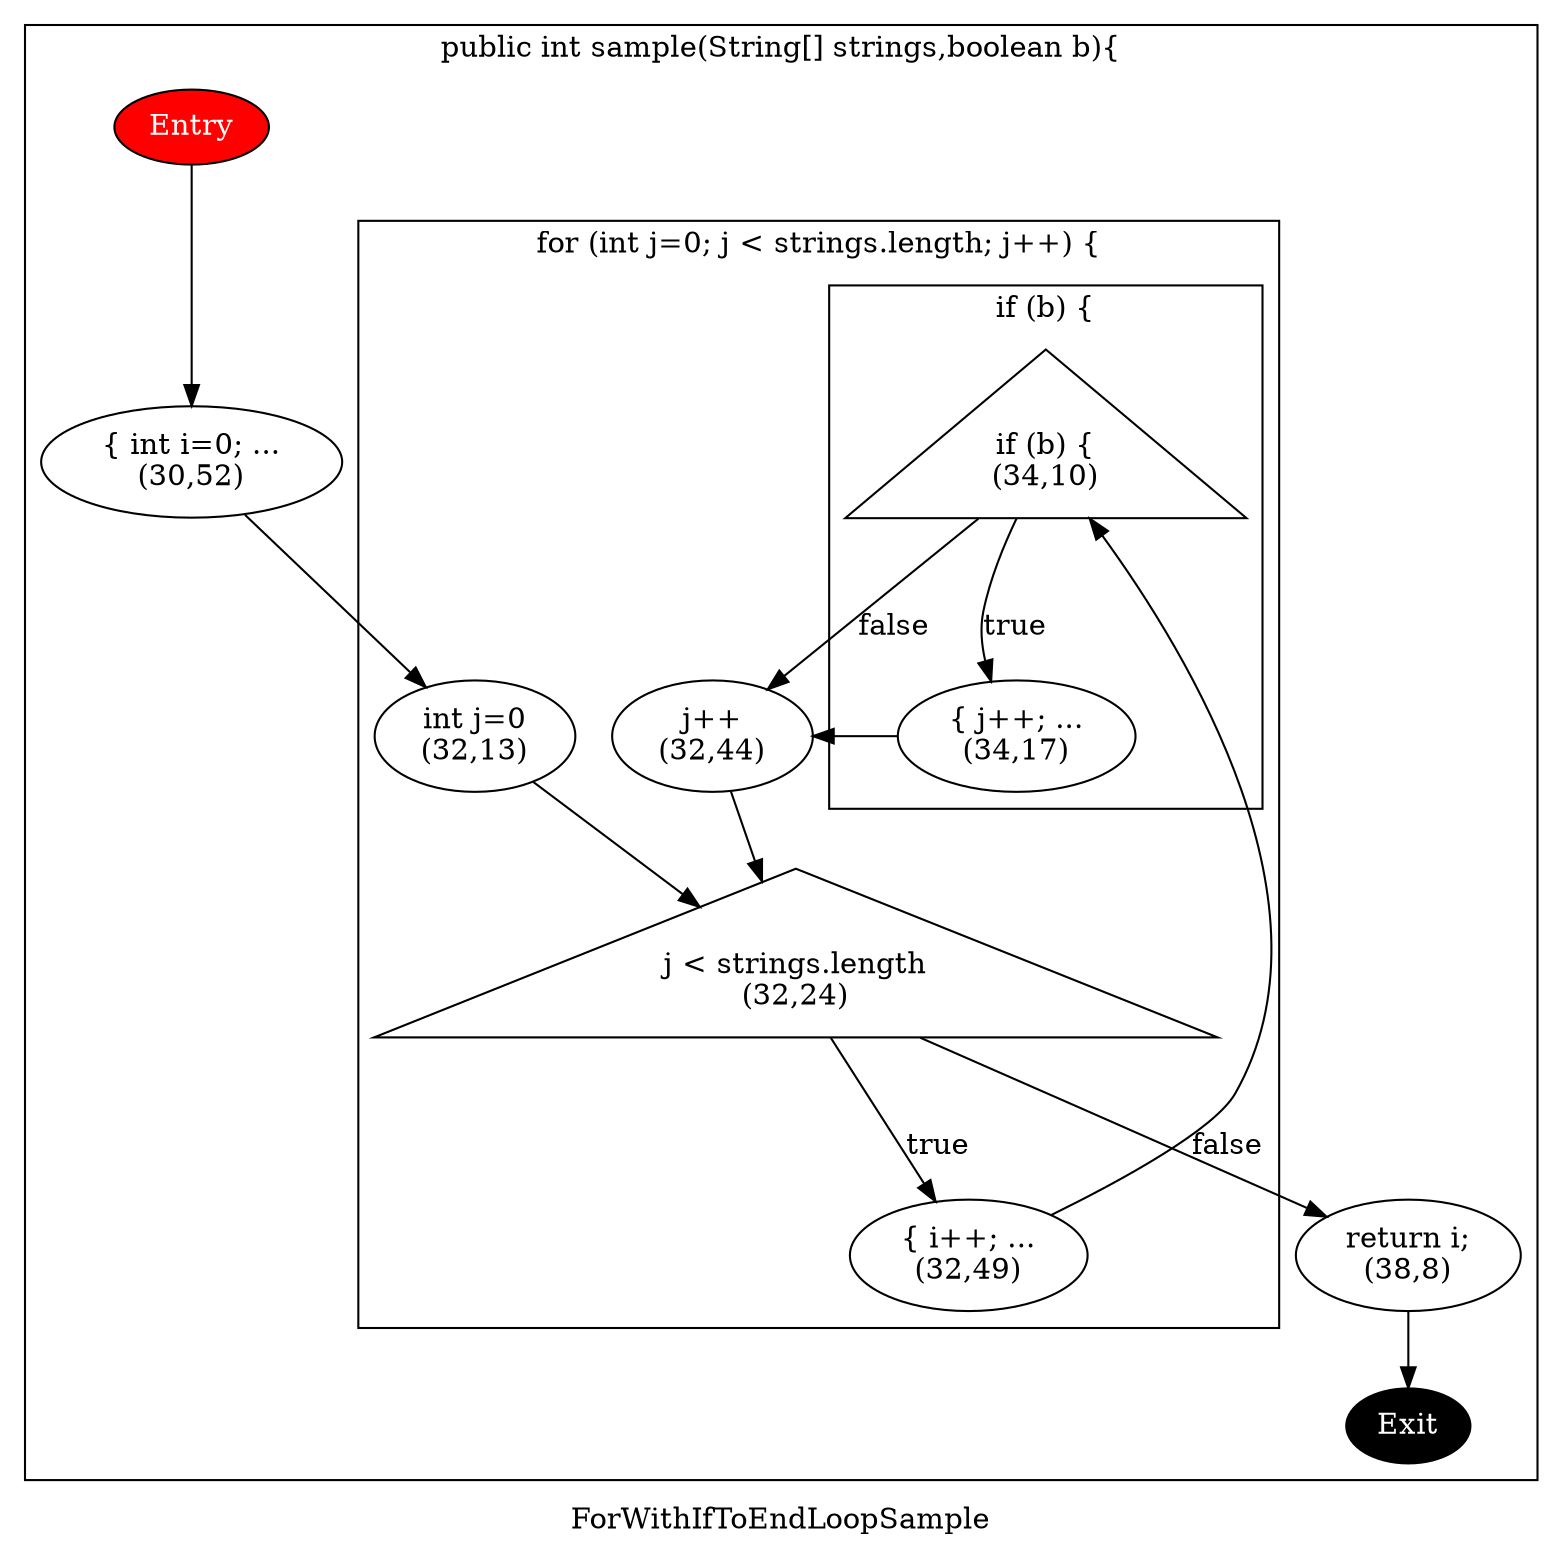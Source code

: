 digraph ForWithIfToEndLoopSample {
label="ForWithIfToEndLoopSample";

Entry -> _30_52
_30_52 -> _32_13
_32_13 -> _32_24
_32_24 -> _32_49 [label="true"];
_32_24 -> _38_8 [label="false"];
_32_44 -> _32_24
_32_49 -> _34_10
_34_10 -> _32_44 [label="false"];
_34_10 -> _34_17 [label="true"];
_34_17 -> _32_44
_38_8 -> Exit

subgraph cluster_1164_public_int_sample_String___strings_boolean_b__ {
label="public int sample(String[] strings,boolean b){";
Entry [style="filled" fillcolor="red"   fontcolor="white"];
_30_52 [label="{ int i=0; ...\n(30,52)"];
_38_8 [label="return i;\n(38,8)"];
Exit  [style="filled" fillcolor="black" fontcolor="white"];

subgraph cluster_1228_for__int_j_0__j___strings_length__j_____ {
label="for (int j=0; j < strings.length; j++) {";
_32_13 [label="int j=0\n(32,13)"];
_32_24 [label="j < strings.length\n(32,24)",shape="triangle"];
_32_44 [label="j++\n(32,44)"];
_32_49 [label="{ i++; ...\n(32,49)"];

subgraph cluster_1282_if__b___ {
label="if (b) {";
_34_10 [label="if (b) {\n(34,10)",shape="triangle"];
_34_17 [label="{ j++; ...\n(34,17)"];
}
}
}
}

